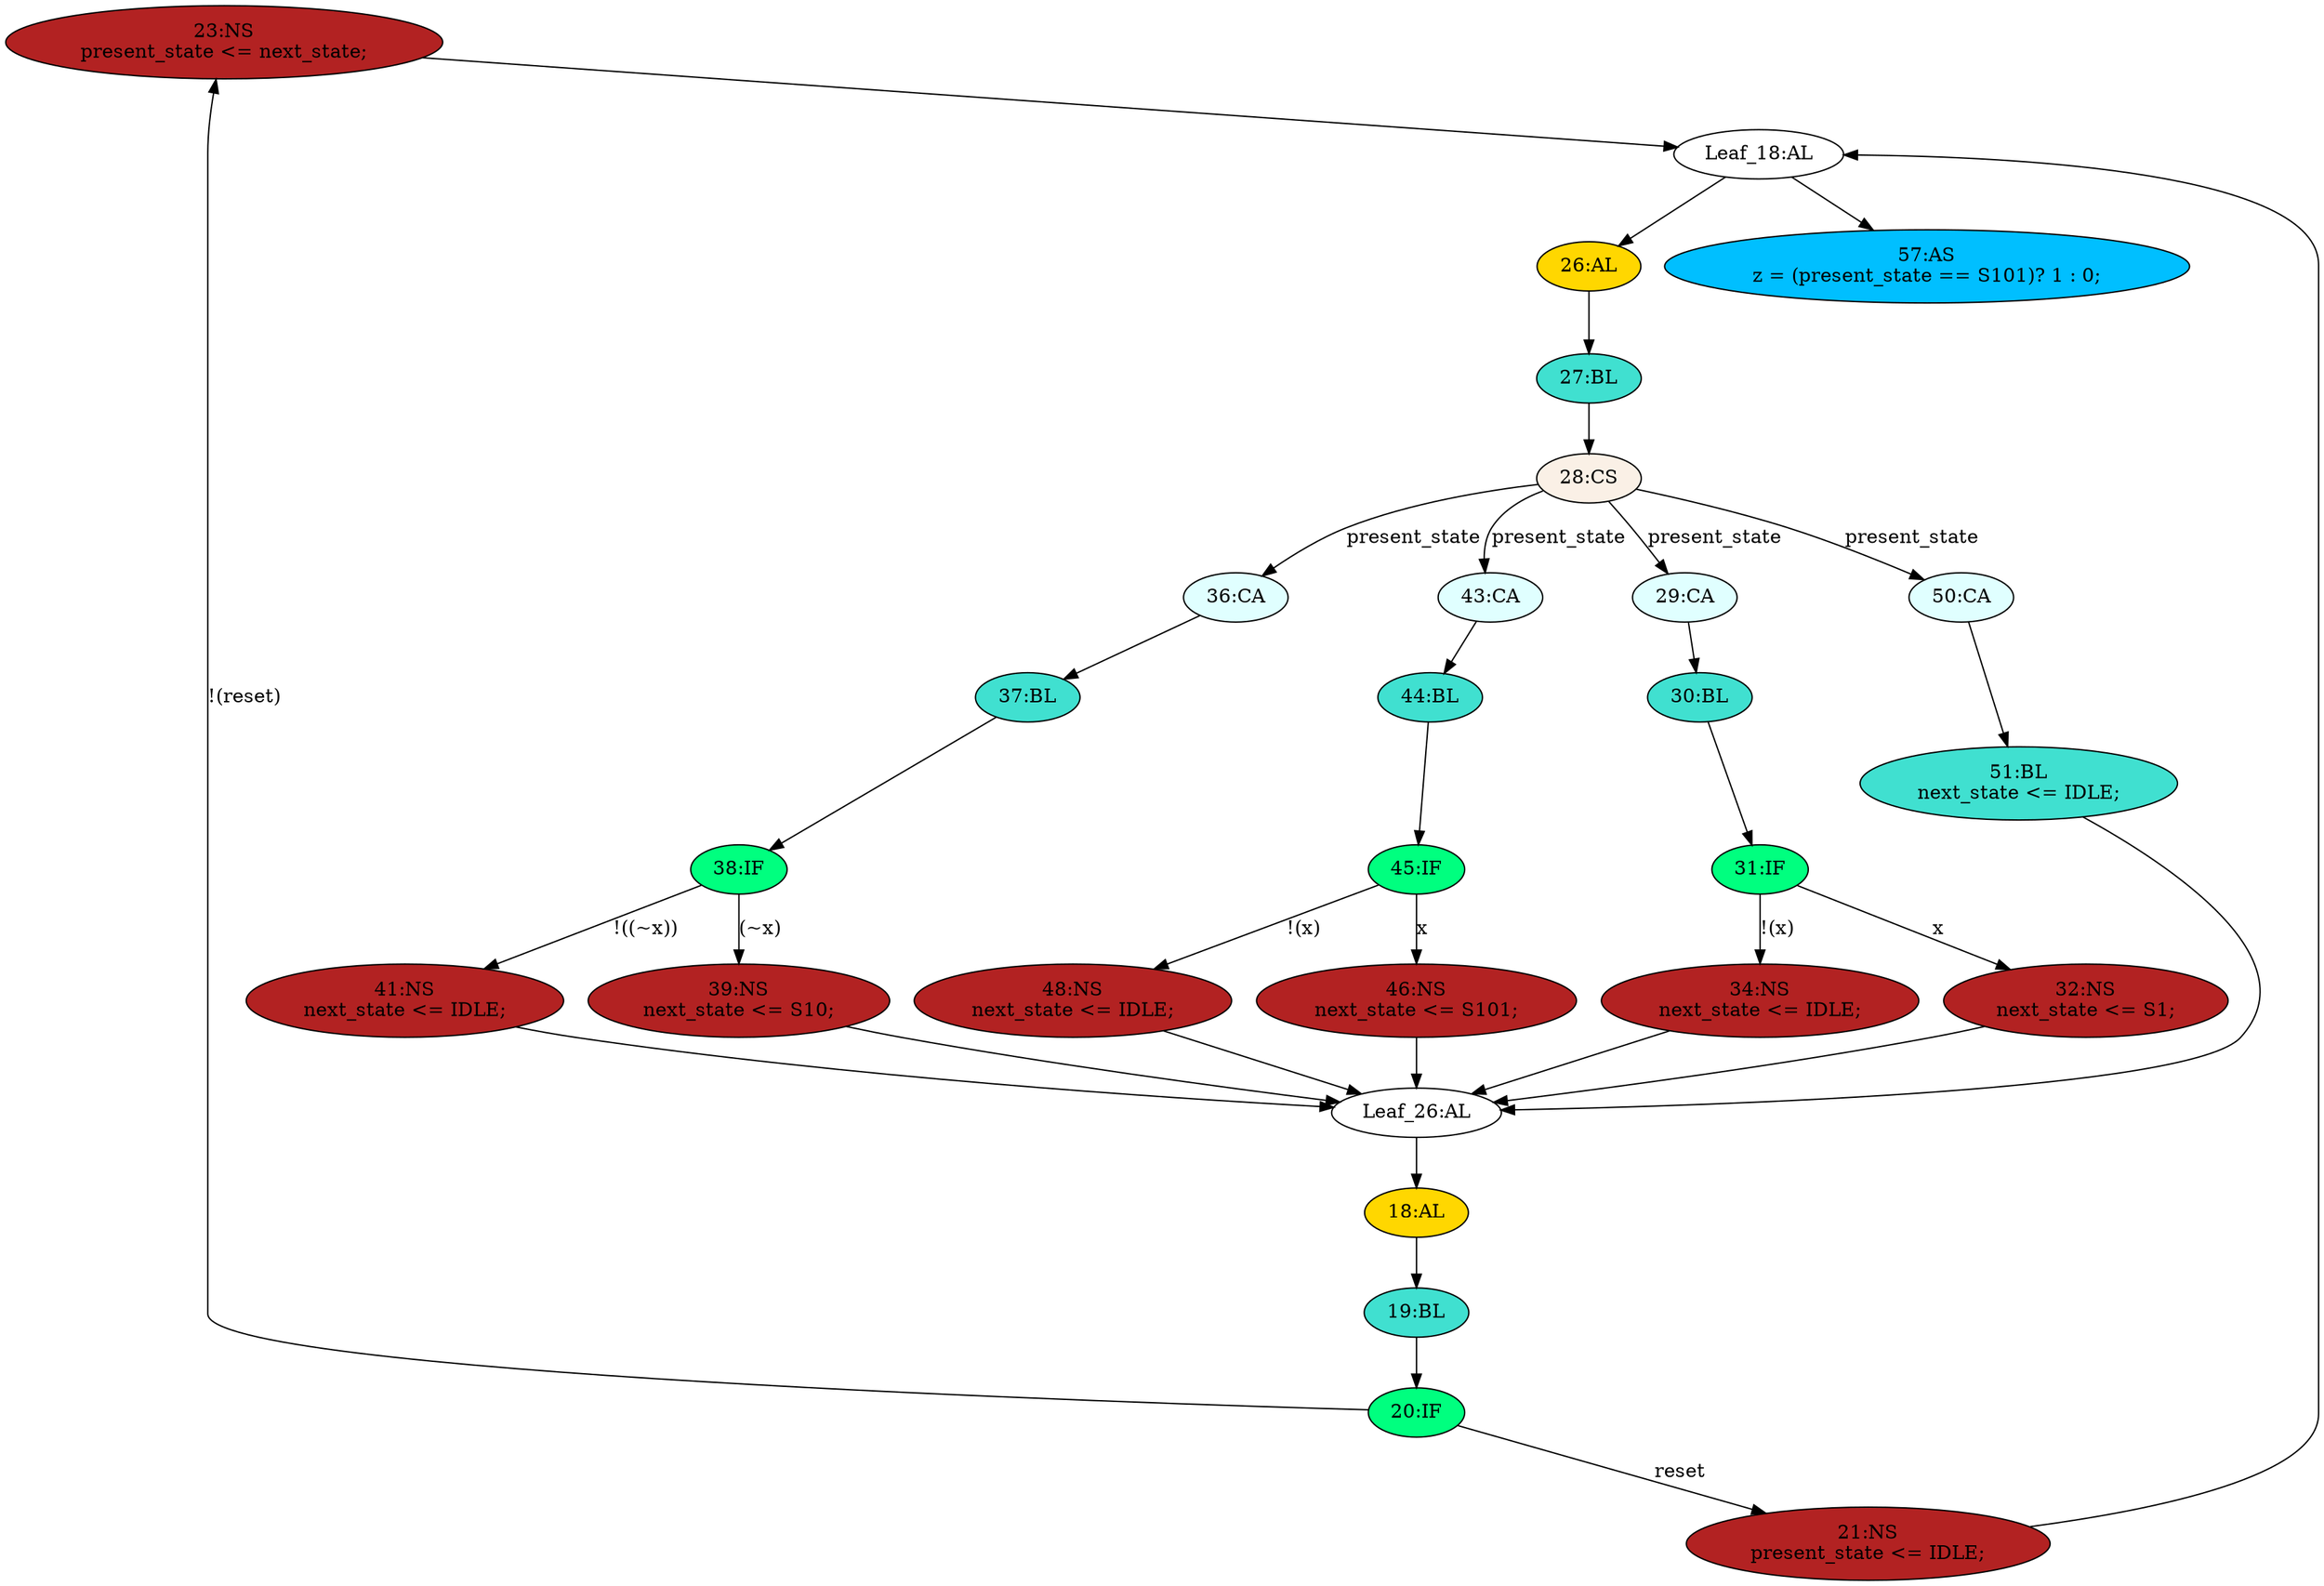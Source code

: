 strict digraph "compose( ,  )" {
	node [label="\N"];
	"23:NS"	[ast="<pyverilog.vparser.ast.NonblockingSubstitution object at 0x7f1ebeb32650>",
		fillcolor=firebrick,
		label="23:NS
present_state <= next_state;",
		statements="[<pyverilog.vparser.ast.NonblockingSubstitution object at 0x7f1ebeb32650>]",
		style=filled,
		typ=NonblockingSubstitution];
	"Leaf_18:AL"	[def_var="['present_state']",
		label="Leaf_18:AL"];
	"23:NS" -> "Leaf_18:AL"	[cond="[]",
		lineno=None];
	"57:AS"	[ast="<pyverilog.vparser.ast.Assign object at 0x7f1ebe798690>",
		def_var="['z']",
		fillcolor=deepskyblue,
		label="57:AS
z = (present_state == S101)? 1 : 0;",
		statements="[]",
		style=filled,
		typ=Assign,
		use_var="['present_state']"];
	"Leaf_18:AL" -> "57:AS";
	"26:AL"	[ast="<pyverilog.vparser.ast.Always object at 0x7f1ebeb27650>",
		clk_sens=False,
		fillcolor=gold,
		label="26:AL",
		sens="['present_state', 'x']",
		statements="[]",
		style=filled,
		typ=Always,
		use_var="['x', 'present_state']"];
	"Leaf_18:AL" -> "26:AL";
	"38:IF"	[ast="<pyverilog.vparser.ast.IfStatement object at 0x7f1ebeb46550>",
		fillcolor=springgreen,
		label="38:IF",
		statements="[]",
		style=filled,
		typ=IfStatement];
	"39:NS"	[ast="<pyverilog.vparser.ast.NonblockingSubstitution object at 0x7f1ec06a8ad0>",
		fillcolor=firebrick,
		label="39:NS
next_state <= S10;",
		statements="[<pyverilog.vparser.ast.NonblockingSubstitution object at 0x7f1ec06a8ad0>]",
		style=filled,
		typ=NonblockingSubstitution];
	"38:IF" -> "39:NS"	[cond="['x']",
		label="(~x)",
		lineno=38];
	"41:NS"	[ast="<pyverilog.vparser.ast.NonblockingSubstitution object at 0x7f1ebe798d10>",
		fillcolor=firebrick,
		label="41:NS
next_state <= IDLE;",
		statements="[<pyverilog.vparser.ast.NonblockingSubstitution object at 0x7f1ebe798d10>]",
		style=filled,
		typ=NonblockingSubstitution];
	"38:IF" -> "41:NS"	[cond="['x']",
		label="!((~x))",
		lineno=38];
	"19:BL"	[ast="<pyverilog.vparser.ast.Block object at 0x7f1ebeb24210>",
		fillcolor=turquoise,
		label="19:BL",
		statements="[]",
		style=filled,
		typ=Block];
	"20:IF"	[ast="<pyverilog.vparser.ast.IfStatement object at 0x7f1ebeb32150>",
		fillcolor=springgreen,
		label="20:IF",
		statements="[]",
		style=filled,
		typ=IfStatement];
	"19:BL" -> "20:IF"	[cond="[]",
		lineno=None];
	"32:NS"	[ast="<pyverilog.vparser.ast.NonblockingSubstitution object at 0x7f1ebef41610>",
		fillcolor=firebrick,
		label="32:NS
next_state <= S1;",
		statements="[<pyverilog.vparser.ast.NonblockingSubstitution object at 0x7f1ebef41610>]",
		style=filled,
		typ=NonblockingSubstitution];
	"Leaf_26:AL"	[def_var="['next_state']",
		label="Leaf_26:AL"];
	"32:NS" -> "Leaf_26:AL"	[cond="[]",
		lineno=None];
	"20:IF" -> "23:NS"	[cond="['reset']",
		label="!(reset)",
		lineno=20];
	"21:NS"	[ast="<pyverilog.vparser.ast.NonblockingSubstitution object at 0x7f1ebeacecd0>",
		fillcolor=firebrick,
		label="21:NS
present_state <= IDLE;",
		statements="[<pyverilog.vparser.ast.NonblockingSubstitution object at 0x7f1ebeacecd0>]",
		style=filled,
		typ=NonblockingSubstitution];
	"20:IF" -> "21:NS"	[cond="['reset']",
		label=reset,
		lineno=20];
	"48:NS"	[ast="<pyverilog.vparser.ast.NonblockingSubstitution object at 0x7f1ebe798950>",
		fillcolor=firebrick,
		label="48:NS
next_state <= IDLE;",
		statements="[<pyverilog.vparser.ast.NonblockingSubstitution object at 0x7f1ebe798950>]",
		style=filled,
		typ=NonblockingSubstitution];
	"48:NS" -> "Leaf_26:AL"	[cond="[]",
		lineno=None];
	"36:CA"	[ast="<pyverilog.vparser.ast.Case object at 0x7f1ebebaad90>",
		fillcolor=lightcyan,
		label="36:CA",
		statements="[]",
		style=filled,
		typ=Case];
	"37:BL"	[ast="<pyverilog.vparser.ast.Block object at 0x7f1ebebaa250>",
		fillcolor=turquoise,
		label="37:BL",
		statements="[]",
		style=filled,
		typ=Block];
	"36:CA" -> "37:BL"	[cond="[]",
		lineno=None];
	"34:NS"	[ast="<pyverilog.vparser.ast.NonblockingSubstitution object at 0x7f1ebebaa390>",
		fillcolor=firebrick,
		label="34:NS
next_state <= IDLE;",
		statements="[<pyverilog.vparser.ast.NonblockingSubstitution object at 0x7f1ebebaa390>]",
		style=filled,
		typ=NonblockingSubstitution];
	"34:NS" -> "Leaf_26:AL"	[cond="[]",
		lineno=None];
	"44:BL"	[ast="<pyverilog.vparser.ast.Block object at 0x7f1ebe798310>",
		fillcolor=turquoise,
		label="44:BL",
		statements="[]",
		style=filled,
		typ=Block];
	"45:IF"	[ast="<pyverilog.vparser.ast.IfStatement object at 0x7f1ebe7984d0>",
		fillcolor=springgreen,
		label="45:IF",
		statements="[]",
		style=filled,
		typ=IfStatement];
	"44:BL" -> "45:IF"	[cond="[]",
		lineno=None];
	"29:CA"	[ast="<pyverilog.vparser.ast.Case object at 0x7f1ebeb27ad0>",
		fillcolor=lightcyan,
		label="29:CA",
		statements="[]",
		style=filled,
		typ=Case];
	"30:BL"	[ast="<pyverilog.vparser.ast.Block object at 0x7f1ebeb27150>",
		fillcolor=turquoise,
		label="30:BL",
		statements="[]",
		style=filled,
		typ=Block];
	"29:CA" -> "30:BL"	[cond="[]",
		lineno=None];
	"31:IF"	[ast="<pyverilog.vparser.ast.IfStatement object at 0x7f1ebeb27550>",
		fillcolor=springgreen,
		label="31:IF",
		statements="[]",
		style=filled,
		typ=IfStatement];
	"30:BL" -> "31:IF"	[cond="[]",
		lineno=None];
	"50:CA"	[ast="<pyverilog.vparser.ast.Case object at 0x7f1ebe798fd0>",
		fillcolor=lightcyan,
		label="50:CA",
		statements="[]",
		style=filled,
		typ=Case];
	"51:BL"	[ast="<pyverilog.vparser.ast.Block object at 0x7f1ebe798a90>",
		fillcolor=turquoise,
		label="51:BL
next_state <= IDLE;",
		statements="[<pyverilog.vparser.ast.NonblockingSubstitution object at 0x7f1ebe798ad0>]",
		style=filled,
		typ=Block];
	"50:CA" -> "51:BL"	[cond="[]",
		lineno=None];
	"46:NS"	[ast="<pyverilog.vparser.ast.NonblockingSubstitution object at 0x7f1ebe798990>",
		fillcolor=firebrick,
		label="46:NS
next_state <= S101;",
		statements="[<pyverilog.vparser.ast.NonblockingSubstitution object at 0x7f1ebe798990>]",
		style=filled,
		typ=NonblockingSubstitution];
	"46:NS" -> "Leaf_26:AL"	[cond="[]",
		lineno=None];
	"27:BL"	[ast="<pyverilog.vparser.ast.Block object at 0x7f1ebeb27e90>",
		fillcolor=turquoise,
		label="27:BL",
		statements="[]",
		style=filled,
		typ=Block];
	"28:CS"	[ast="<pyverilog.vparser.ast.CaseStatement object at 0x7f1ebe798f10>",
		fillcolor=linen,
		label="28:CS",
		statements="[]",
		style=filled,
		typ=CaseStatement];
	"27:BL" -> "28:CS"	[cond="[]",
		lineno=None];
	"39:NS" -> "Leaf_26:AL"	[cond="[]",
		lineno=None];
	"18:AL"	[ast="<pyverilog.vparser.ast.Always object at 0x7f1ebeb24e10>",
		clk_sens=True,
		fillcolor=gold,
		label="18:AL",
		sens="['clk']",
		statements="[]",
		style=filled,
		typ=Always,
		use_var="['reset', 'next_state']"];
	"18:AL" -> "19:BL"	[cond="[]",
		lineno=None];
	"51:BL" -> "Leaf_26:AL"	[cond="[]",
		lineno=None];
	"45:IF" -> "48:NS"	[cond="['x']",
		label="!(x)",
		lineno=45];
	"45:IF" -> "46:NS"	[cond="['x']",
		label=x,
		lineno=45];
	"26:AL" -> "27:BL"	[cond="[]",
		lineno=None];
	"Leaf_26:AL" -> "18:AL";
	"31:IF" -> "32:NS"	[cond="['x']",
		label=x,
		lineno=31];
	"31:IF" -> "34:NS"	[cond="['x']",
		label="!(x)",
		lineno=31];
	"28:CS" -> "36:CA"	[cond="['present_state']",
		label=present_state,
		lineno=28];
	"28:CS" -> "29:CA"	[cond="['present_state']",
		label=present_state,
		lineno=28];
	"28:CS" -> "50:CA"	[cond="['present_state']",
		label=present_state,
		lineno=28];
	"43:CA"	[ast="<pyverilog.vparser.ast.Case object at 0x7f1ebe798cd0>",
		fillcolor=lightcyan,
		label="43:CA",
		statements="[]",
		style=filled,
		typ=Case];
	"28:CS" -> "43:CA"	[cond="['present_state']",
		label=present_state,
		lineno=28];
	"43:CA" -> "44:BL"	[cond="[]",
		lineno=None];
	"37:BL" -> "38:IF"	[cond="[]",
		lineno=None];
	"41:NS" -> "Leaf_26:AL"	[cond="[]",
		lineno=None];
	"21:NS" -> "Leaf_18:AL"	[cond="[]",
		lineno=None];
}
